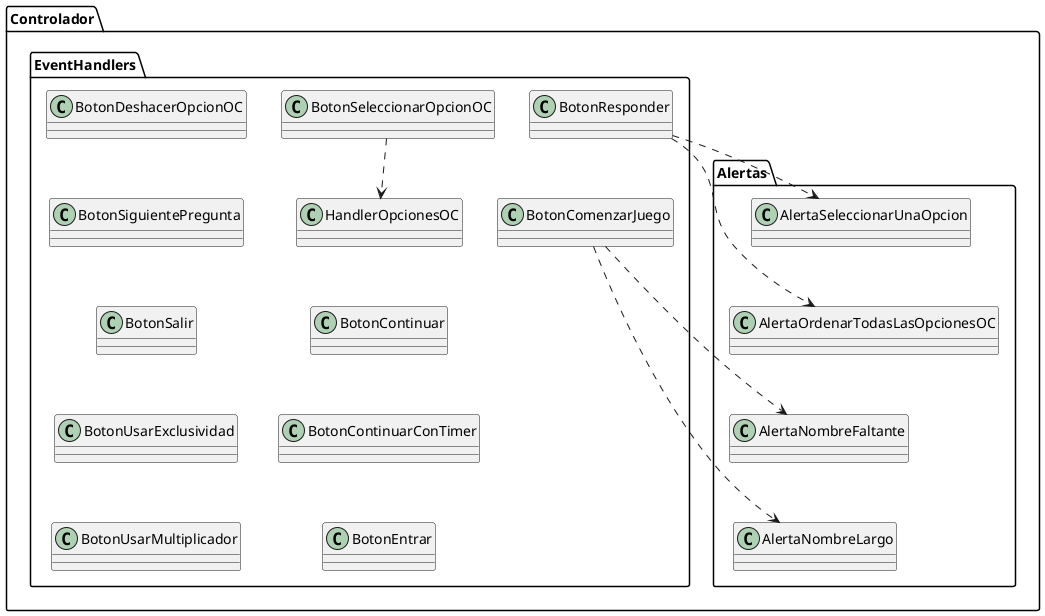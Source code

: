 @startuml
skinparam classAttributeIconSize 0

package Controlador {

    package Alertas {
        class AlertaNombreFaltante
        class AlertaNombreLargo
        class AlertaOrdenarTodasLasOpcionesOC
        class AlertaSeleccionarUnaOpcion
    }

    package EventHandlers {
        class BotonComenzarJuego
        class BotonContinuar
        class BotonContinuarConTimer
        class BotonDeshacerOpcionOC
        class BotonEntrar
        class BotonResponder
        class BotonSalir
        class BotonSeleccionarOpcionOC
        class BotonSiguientePregunta
        class BotonUsarExclusividad
        class BotonUsarMultiplicador
        class HandlerOpcionesOC

}

'Ordenamiento De Cuadrados
AlertaNombreLargo -up[hidden]-> AlertaNombreFaltante
AlertaNombreFaltante -up[hidden]-> AlertaOrdenarTodasLasOpcionesOC
AlertaOrdenarTodasLasOpcionesOC -up[hidden]-> AlertaSeleccionarUnaOpcion
BotonResponder -[hidden]-> BotonComenzarJuego
HandlerOpcionesOC -[hidden]-> BotonContinuar
BotonContinuar -[hidden]-> BotonContinuarConTimer
BotonContinuarConTimer -[hidden]-> BotonEntrar
BotonSeleccionarOpcionOC -left[hidden]-> BotonDeshacerOpcionOC
BotonDeshacerOpcionOC -[hidden]-> BotonSiguientePregunta
BotonSiguientePregunta -[hidden]-> BotonSalir
BotonSalir -[hidden]-> BotonUsarExclusividad
BotonUsarExclusividad -[hidden]-> BotonUsarMultiplicador

'Herencia --|> cumple la relación 'es un'

'Asociacion --> un objeto guarda a otro

'Agregacion --o un objeto esta compuesto por otro pero no lo necesita para vivir

'Composicion --* un objeto es dueño de otro

'Dependencia ..> un objeto utiliza a otro porque lo recibe/devuelve
BotonComenzarJuego ..> AlertaNombreFaltante
BotonComenzarJuego ..> AlertaNombreLargo
BotonResponder ..> AlertaSeleccionarUnaOpcion
BotonResponder .right.> AlertaOrdenarTodasLasOpcionesOC
BotonSeleccionarOpcionOC ..> HandlerOpcionesOC

'Interfaces ..|> colección de declaraciones de métodos sin implemetnar

@enduml